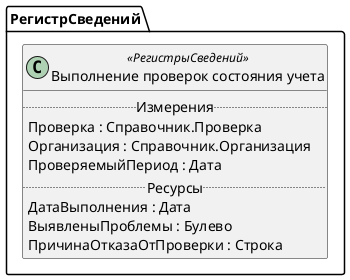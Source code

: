 ﻿@startuml ВыполнениеПроверокСостоянияСистемы
'!include templates.wsd
'..\include templates.wsd
class РегистрСведений.ВыполнениеПроверокСостоянияСистемы as "Выполнение проверок состояния учета" <<РегистрыСведений>>
{
..Измерения..
Проверка : Справочник.Проверка
Организация : Справочник.Организация
ПроверяемыйПериод : Дата
..Ресурсы..
ДатаВыполнения : Дата
ВыявленыПроблемы : Булево
ПричинаОтказаОтПроверки : Строка
}
@enduml

